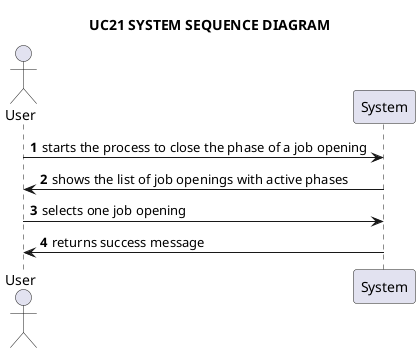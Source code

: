 @startuml

title UC21 SYSTEM SEQUENCE DIAGRAM

autonumber

actor User as u
participant System as s

u -> s: starts the process to close the phase of a job opening

s -> u: shows the list of job openings with active phases

u -> s: selects one job opening

s -> u: returns success message

@enduml
